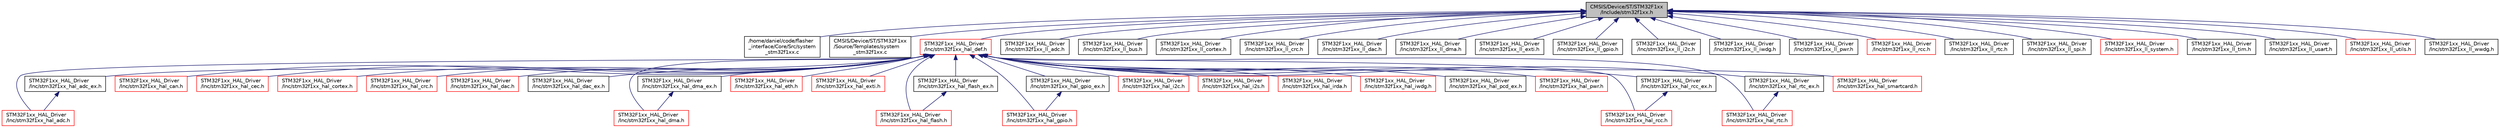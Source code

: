 digraph "CMSIS/Device/ST/STM32F1xx/Include/stm32f1xx.h"
{
 // LATEX_PDF_SIZE
  edge [fontname="Helvetica",fontsize="10",labelfontname="Helvetica",labelfontsize="10"];
  node [fontname="Helvetica",fontsize="10",shape=record];
  Node1 [label="CMSIS/Device/ST/STM32F1xx\l/Include/stm32f1xx.h",height=0.2,width=0.4,color="black", fillcolor="grey75", style="filled", fontcolor="black",tooltip="CMSIS STM32F1xx Device Peripheral Access Layer Header File."];
  Node1 -> Node2 [dir="back",color="midnightblue",fontsize="10",style="solid",fontname="Helvetica"];
  Node2 [label="/home/daniel/code/flasher\l_interface/Core/Src/system\l_stm32f1xx.c",height=0.2,width=0.4,color="black", fillcolor="white", style="filled",URL="$_core_2_src_2system__stm32f1xx_8c.html",tooltip="CMSIS Cortex-M3 Device Peripheral Access Layer System Source File."];
  Node1 -> Node3 [dir="back",color="midnightblue",fontsize="10",style="solid",fontname="Helvetica"];
  Node3 [label="CMSIS/Device/ST/STM32F1xx\l/Source/Templates/system\l_stm32f1xx.c",height=0.2,width=0.4,color="black", fillcolor="white", style="filled",URL="$_drivers_2_c_m_s_i_s_2_device_2_s_t_2_s_t_m32_f1xx_2_source_2_templates_2system__stm32f1xx_8c.html",tooltip="CMSIS Cortex-M3 Device Peripheral Access Layer System Source File."];
  Node1 -> Node4 [dir="back",color="midnightblue",fontsize="10",style="solid",fontname="Helvetica"];
  Node4 [label="STM32F1xx_HAL_Driver\l/Inc/stm32f1xx_hal_def.h",height=0.2,width=0.4,color="red", fillcolor="white", style="filled",URL="$stm32f1xx__hal__def_8h.html",tooltip="This file contains HAL common defines, enumeration, macros and structures definitions."];
  Node4 -> Node5 [dir="back",color="midnightblue",fontsize="10",style="solid",fontname="Helvetica"];
  Node5 [label="STM32F1xx_HAL_Driver\l/Inc/stm32f1xx_hal_adc.h",height=0.2,width=0.4,color="red", fillcolor="white", style="filled",URL="$stm32f1xx__hal__adc_8h.html",tooltip="Header file containing functions prototypes of ADC HAL library."];
  Node4 -> Node80 [dir="back",color="midnightblue",fontsize="10",style="solid",fontname="Helvetica"];
  Node80 [label="STM32F1xx_HAL_Driver\l/Inc/stm32f1xx_hal_adc_ex.h",height=0.2,width=0.4,color="black", fillcolor="white", style="filled",URL="$stm32f1xx__hal__adc__ex_8h.html",tooltip="Header file of ADC HAL extension module."];
  Node80 -> Node5 [dir="back",color="midnightblue",fontsize="10",style="solid",fontname="Helvetica"];
  Node4 -> Node81 [dir="back",color="midnightblue",fontsize="10",style="solid",fontname="Helvetica"];
  Node81 [label="STM32F1xx_HAL_Driver\l/Inc/stm32f1xx_hal_can.h",height=0.2,width=0.4,color="red", fillcolor="white", style="filled",URL="$stm32f1xx__hal__can_8h.html",tooltip="Header file of CAN HAL module."];
  Node4 -> Node82 [dir="back",color="midnightblue",fontsize="10",style="solid",fontname="Helvetica"];
  Node82 [label="STM32F1xx_HAL_Driver\l/Inc/stm32f1xx_hal_cec.h",height=0.2,width=0.4,color="red", fillcolor="white", style="filled",URL="$stm32f1xx__hal__cec_8h.html",tooltip="Header file of CEC HAL module."];
  Node4 -> Node83 [dir="back",color="midnightblue",fontsize="10",style="solid",fontname="Helvetica"];
  Node83 [label="STM32F1xx_HAL_Driver\l/Inc/stm32f1xx_hal_cortex.h",height=0.2,width=0.4,color="red", fillcolor="white", style="filled",URL="$stm32f1xx__hal__cortex_8h.html",tooltip="Header file of CORTEX HAL module."];
  Node4 -> Node84 [dir="back",color="midnightblue",fontsize="10",style="solid",fontname="Helvetica"];
  Node84 [label="STM32F1xx_HAL_Driver\l/Inc/stm32f1xx_hal_crc.h",height=0.2,width=0.4,color="red", fillcolor="white", style="filled",URL="$stm32f1xx__hal__crc_8h.html",tooltip="Header file of CRC HAL module."];
  Node4 -> Node85 [dir="back",color="midnightblue",fontsize="10",style="solid",fontname="Helvetica"];
  Node85 [label="STM32F1xx_HAL_Driver\l/Inc/stm32f1xx_hal_dac.h",height=0.2,width=0.4,color="red", fillcolor="white", style="filled",URL="$stm32f1xx__hal__dac_8h.html",tooltip="Header file of DAC HAL module."];
  Node4 -> Node86 [dir="back",color="midnightblue",fontsize="10",style="solid",fontname="Helvetica"];
  Node86 [label="STM32F1xx_HAL_Driver\l/Inc/stm32f1xx_hal_dac_ex.h",height=0.2,width=0.4,color="black", fillcolor="white", style="filled",URL="$stm32f1xx__hal__dac__ex_8h.html",tooltip="Header file of DAC HAL Extended module."];
  Node4 -> Node87 [dir="back",color="midnightblue",fontsize="10",style="solid",fontname="Helvetica"];
  Node87 [label="STM32F1xx_HAL_Driver\l/Inc/stm32f1xx_hal_dma.h",height=0.2,width=0.4,color="red", fillcolor="white", style="filled",URL="$stm32f1xx__hal__dma_8h.html",tooltip="Header file of DMA HAL module."];
  Node4 -> Node88 [dir="back",color="midnightblue",fontsize="10",style="solid",fontname="Helvetica"];
  Node88 [label="STM32F1xx_HAL_Driver\l/Inc/stm32f1xx_hal_dma_ex.h",height=0.2,width=0.4,color="black", fillcolor="white", style="filled",URL="$stm32f1xx__hal__dma__ex_8h.html",tooltip="Header file of DMA HAL extension module."];
  Node88 -> Node87 [dir="back",color="midnightblue",fontsize="10",style="solid",fontname="Helvetica"];
  Node4 -> Node89 [dir="back",color="midnightblue",fontsize="10",style="solid",fontname="Helvetica"];
  Node89 [label="STM32F1xx_HAL_Driver\l/Inc/stm32f1xx_hal_eth.h",height=0.2,width=0.4,color="red", fillcolor="white", style="filled",URL="$stm32f1xx__hal__eth_8h.html",tooltip="Header file of ETH HAL module."];
  Node4 -> Node90 [dir="back",color="midnightblue",fontsize="10",style="solid",fontname="Helvetica"];
  Node90 [label="STM32F1xx_HAL_Driver\l/Inc/stm32f1xx_hal_exti.h",height=0.2,width=0.4,color="red", fillcolor="white", style="filled",URL="$stm32f1xx__hal__exti_8h.html",tooltip="Header file of EXTI HAL module."];
  Node4 -> Node91 [dir="back",color="midnightblue",fontsize="10",style="solid",fontname="Helvetica"];
  Node91 [label="STM32F1xx_HAL_Driver\l/Inc/stm32f1xx_hal_flash.h",height=0.2,width=0.4,color="red", fillcolor="white", style="filled",URL="$stm32f1xx__hal__flash_8h.html",tooltip="Header file of Flash HAL module."];
  Node4 -> Node92 [dir="back",color="midnightblue",fontsize="10",style="solid",fontname="Helvetica"];
  Node92 [label="STM32F1xx_HAL_Driver\l/Inc/stm32f1xx_hal_flash_ex.h",height=0.2,width=0.4,color="black", fillcolor="white", style="filled",URL="$stm32f1xx__hal__flash__ex_8h.html",tooltip="Header file of Flash HAL Extended module."];
  Node92 -> Node91 [dir="back",color="midnightblue",fontsize="10",style="solid",fontname="Helvetica"];
  Node4 -> Node93 [dir="back",color="midnightblue",fontsize="10",style="solid",fontname="Helvetica"];
  Node93 [label="STM32F1xx_HAL_Driver\l/Inc/stm32f1xx_hal_gpio.h",height=0.2,width=0.4,color="red", fillcolor="white", style="filled",URL="$stm32f1xx__hal__gpio_8h.html",tooltip="Header file of GPIO HAL module."];
  Node4 -> Node94 [dir="back",color="midnightblue",fontsize="10",style="solid",fontname="Helvetica"];
  Node94 [label="STM32F1xx_HAL_Driver\l/Inc/stm32f1xx_hal_gpio_ex.h",height=0.2,width=0.4,color="black", fillcolor="white", style="filled",URL="$stm32f1xx__hal__gpio__ex_8h.html",tooltip="Header file of GPIO HAL Extension module."];
  Node94 -> Node93 [dir="back",color="midnightblue",fontsize="10",style="solid",fontname="Helvetica"];
  Node4 -> Node95 [dir="back",color="midnightblue",fontsize="10",style="solid",fontname="Helvetica"];
  Node95 [label="STM32F1xx_HAL_Driver\l/Inc/stm32f1xx_hal_i2c.h",height=0.2,width=0.4,color="red", fillcolor="white", style="filled",URL="$stm32f1xx__hal__i2c_8h.html",tooltip="Header file of I2C HAL module."];
  Node4 -> Node96 [dir="back",color="midnightblue",fontsize="10",style="solid",fontname="Helvetica"];
  Node96 [label="STM32F1xx_HAL_Driver\l/Inc/stm32f1xx_hal_i2s.h",height=0.2,width=0.4,color="red", fillcolor="white", style="filled",URL="$stm32f1xx__hal__i2s_8h.html",tooltip="Header file of I2S HAL module."];
  Node4 -> Node97 [dir="back",color="midnightblue",fontsize="10",style="solid",fontname="Helvetica"];
  Node97 [label="STM32F1xx_HAL_Driver\l/Inc/stm32f1xx_hal_irda.h",height=0.2,width=0.4,color="red", fillcolor="white", style="filled",URL="$stm32f1xx__hal__irda_8h.html",tooltip="Header file of IRDA HAL module."];
  Node4 -> Node98 [dir="back",color="midnightblue",fontsize="10",style="solid",fontname="Helvetica"];
  Node98 [label="STM32F1xx_HAL_Driver\l/Inc/stm32f1xx_hal_iwdg.h",height=0.2,width=0.4,color="red", fillcolor="white", style="filled",URL="$stm32f1xx__hal__iwdg_8h.html",tooltip="Header file of IWDG HAL module."];
  Node4 -> Node99 [dir="back",color="midnightblue",fontsize="10",style="solid",fontname="Helvetica"];
  Node99 [label="STM32F1xx_HAL_Driver\l/Inc/stm32f1xx_hal_pcd_ex.h",height=0.2,width=0.4,color="black", fillcolor="white", style="filled",URL="$stm32f1xx__hal__pcd__ex_8h.html",tooltip="Header file of PCD HAL Extension module."];
  Node4 -> Node100 [dir="back",color="midnightblue",fontsize="10",style="solid",fontname="Helvetica"];
  Node100 [label="STM32F1xx_HAL_Driver\l/Inc/stm32f1xx_hal_pwr.h",height=0.2,width=0.4,color="red", fillcolor="white", style="filled",URL="$stm32f1xx__hal__pwr_8h.html",tooltip="Header file of PWR HAL module."];
  Node4 -> Node101 [dir="back",color="midnightblue",fontsize="10",style="solid",fontname="Helvetica"];
  Node101 [label="STM32F1xx_HAL_Driver\l/Inc/stm32f1xx_hal_rcc.h",height=0.2,width=0.4,color="red", fillcolor="white", style="filled",URL="$stm32f1xx__hal__rcc_8h.html",tooltip="Header file of RCC HAL module."];
  Node4 -> Node102 [dir="back",color="midnightblue",fontsize="10",style="solid",fontname="Helvetica"];
  Node102 [label="STM32F1xx_HAL_Driver\l/Inc/stm32f1xx_hal_rcc_ex.h",height=0.2,width=0.4,color="black", fillcolor="white", style="filled",URL="$stm32f1xx__hal__rcc__ex_8h.html",tooltip="Header file of RCC HAL Extension module."];
  Node102 -> Node101 [dir="back",color="midnightblue",fontsize="10",style="solid",fontname="Helvetica"];
  Node4 -> Node103 [dir="back",color="midnightblue",fontsize="10",style="solid",fontname="Helvetica"];
  Node103 [label="STM32F1xx_HAL_Driver\l/Inc/stm32f1xx_hal_rtc.h",height=0.2,width=0.4,color="red", fillcolor="white", style="filled",URL="$stm32f1xx__hal__rtc_8h.html",tooltip="Header file of RTC HAL module."];
  Node4 -> Node104 [dir="back",color="midnightblue",fontsize="10",style="solid",fontname="Helvetica"];
  Node104 [label="STM32F1xx_HAL_Driver\l/Inc/stm32f1xx_hal_rtc_ex.h",height=0.2,width=0.4,color="black", fillcolor="white", style="filled",URL="$stm32f1xx__hal__rtc__ex_8h.html",tooltip="Header file of RTC HAL Extension module."];
  Node104 -> Node103 [dir="back",color="midnightblue",fontsize="10",style="solid",fontname="Helvetica"];
  Node4 -> Node105 [dir="back",color="midnightblue",fontsize="10",style="solid",fontname="Helvetica"];
  Node105 [label="STM32F1xx_HAL_Driver\l/Inc/stm32f1xx_hal_smartcard.h",height=0.2,width=0.4,color="red", fillcolor="white", style="filled",URL="$stm32f1xx__hal__smartcard_8h.html",tooltip="Header file of SMARTCARD HAL module."];
  Node1 -> Node116 [dir="back",color="midnightblue",fontsize="10",style="solid",fontname="Helvetica"];
  Node116 [label="STM32F1xx_HAL_Driver\l/Inc/stm32f1xx_ll_adc.h",height=0.2,width=0.4,color="black", fillcolor="white", style="filled",URL="$stm32f1xx__ll__adc_8h.html",tooltip="Header file of ADC LL module."];
  Node1 -> Node117 [dir="back",color="midnightblue",fontsize="10",style="solid",fontname="Helvetica"];
  Node117 [label="STM32F1xx_HAL_Driver\l/Inc/stm32f1xx_ll_bus.h",height=0.2,width=0.4,color="black", fillcolor="white", style="filled",URL="$stm32f1xx__ll__bus_8h.html",tooltip="Header file of BUS LL module."];
  Node1 -> Node118 [dir="back",color="midnightblue",fontsize="10",style="solid",fontname="Helvetica"];
  Node118 [label="STM32F1xx_HAL_Driver\l/Inc/stm32f1xx_ll_cortex.h",height=0.2,width=0.4,color="black", fillcolor="white", style="filled",URL="$stm32f1xx__ll__cortex_8h.html",tooltip="Header file of CORTEX LL module."];
  Node1 -> Node119 [dir="back",color="midnightblue",fontsize="10",style="solid",fontname="Helvetica"];
  Node119 [label="STM32F1xx_HAL_Driver\l/Inc/stm32f1xx_ll_crc.h",height=0.2,width=0.4,color="black", fillcolor="white", style="filled",URL="$stm32f1xx__ll__crc_8h.html",tooltip="Header file of CRC LL module."];
  Node1 -> Node120 [dir="back",color="midnightblue",fontsize="10",style="solid",fontname="Helvetica"];
  Node120 [label="STM32F1xx_HAL_Driver\l/Inc/stm32f1xx_ll_dac.h",height=0.2,width=0.4,color="black", fillcolor="white", style="filled",URL="$stm32f1xx__ll__dac_8h.html",tooltip="Header file of DAC LL module."];
  Node1 -> Node121 [dir="back",color="midnightblue",fontsize="10",style="solid",fontname="Helvetica"];
  Node121 [label="STM32F1xx_HAL_Driver\l/Inc/stm32f1xx_ll_dma.h",height=0.2,width=0.4,color="black", fillcolor="white", style="filled",URL="$stm32f1xx__ll__dma_8h.html",tooltip="Header file of DMA LL module."];
  Node1 -> Node122 [dir="back",color="midnightblue",fontsize="10",style="solid",fontname="Helvetica"];
  Node122 [label="STM32F1xx_HAL_Driver\l/Inc/stm32f1xx_ll_exti.h",height=0.2,width=0.4,color="black", fillcolor="white", style="filled",URL="$stm32f1xx__ll__exti_8h.html",tooltip="Header file of EXTI LL module."];
  Node1 -> Node123 [dir="back",color="midnightblue",fontsize="10",style="solid",fontname="Helvetica"];
  Node123 [label="STM32F1xx_HAL_Driver\l/Inc/stm32f1xx_ll_gpio.h",height=0.2,width=0.4,color="black", fillcolor="white", style="filled",URL="$stm32f1xx__ll__gpio_8h.html",tooltip="Header file of GPIO LL module."];
  Node1 -> Node124 [dir="back",color="midnightblue",fontsize="10",style="solid",fontname="Helvetica"];
  Node124 [label="STM32F1xx_HAL_Driver\l/Inc/stm32f1xx_ll_i2c.h",height=0.2,width=0.4,color="black", fillcolor="white", style="filled",URL="$stm32f1xx__ll__i2c_8h.html",tooltip="Header file of I2C LL module."];
  Node1 -> Node125 [dir="back",color="midnightblue",fontsize="10",style="solid",fontname="Helvetica"];
  Node125 [label="STM32F1xx_HAL_Driver\l/Inc/stm32f1xx_ll_iwdg.h",height=0.2,width=0.4,color="black", fillcolor="white", style="filled",URL="$stm32f1xx__ll__iwdg_8h.html",tooltip="Header file of IWDG LL module."];
  Node1 -> Node126 [dir="back",color="midnightblue",fontsize="10",style="solid",fontname="Helvetica"];
  Node126 [label="STM32F1xx_HAL_Driver\l/Inc/stm32f1xx_ll_pwr.h",height=0.2,width=0.4,color="black", fillcolor="white", style="filled",URL="$stm32f1xx__ll__pwr_8h.html",tooltip="Header file of PWR LL module."];
  Node1 -> Node127 [dir="back",color="midnightblue",fontsize="10",style="solid",fontname="Helvetica"];
  Node127 [label="STM32F1xx_HAL_Driver\l/Inc/stm32f1xx_ll_rcc.h",height=0.2,width=0.4,color="red", fillcolor="white", style="filled",URL="$stm32f1xx__ll__rcc_8h.html",tooltip="Header file of RCC LL module."];
  Node1 -> Node129 [dir="back",color="midnightblue",fontsize="10",style="solid",fontname="Helvetica"];
  Node129 [label="STM32F1xx_HAL_Driver\l/Inc/stm32f1xx_ll_rtc.h",height=0.2,width=0.4,color="black", fillcolor="white", style="filled",URL="$stm32f1xx__ll__rtc_8h.html",tooltip="Header file of RTC LL module."];
  Node1 -> Node130 [dir="back",color="midnightblue",fontsize="10",style="solid",fontname="Helvetica"];
  Node130 [label="STM32F1xx_HAL_Driver\l/Inc/stm32f1xx_ll_spi.h",height=0.2,width=0.4,color="black", fillcolor="white", style="filled",URL="$stm32f1xx__ll__spi_8h.html",tooltip="Header file of SPI LL module."];
  Node1 -> Node131 [dir="back",color="midnightblue",fontsize="10",style="solid",fontname="Helvetica"];
  Node131 [label="STM32F1xx_HAL_Driver\l/Inc/stm32f1xx_ll_system.h",height=0.2,width=0.4,color="red", fillcolor="white", style="filled",URL="$stm32f1xx__ll__system_8h.html",tooltip="Header file of SYSTEM LL module."];
  Node1 -> Node132 [dir="back",color="midnightblue",fontsize="10",style="solid",fontname="Helvetica"];
  Node132 [label="STM32F1xx_HAL_Driver\l/Inc/stm32f1xx_ll_tim.h",height=0.2,width=0.4,color="black", fillcolor="white", style="filled",URL="$stm32f1xx__ll__tim_8h.html",tooltip="Header file of TIM LL module."];
  Node1 -> Node133 [dir="back",color="midnightblue",fontsize="10",style="solid",fontname="Helvetica"];
  Node133 [label="STM32F1xx_HAL_Driver\l/Inc/stm32f1xx_ll_usart.h",height=0.2,width=0.4,color="black", fillcolor="white", style="filled",URL="$stm32f1xx__ll__usart_8h.html",tooltip="Header file of USART LL module."];
  Node1 -> Node134 [dir="back",color="midnightblue",fontsize="10",style="solid",fontname="Helvetica"];
  Node134 [label="STM32F1xx_HAL_Driver\l/Inc/stm32f1xx_ll_utils.h",height=0.2,width=0.4,color="red", fillcolor="white", style="filled",URL="$stm32f1xx__ll__utils_8h.html",tooltip="Header file of UTILS LL module."];
  Node1 -> Node135 [dir="back",color="midnightblue",fontsize="10",style="solid",fontname="Helvetica"];
  Node135 [label="STM32F1xx_HAL_Driver\l/Inc/stm32f1xx_ll_wwdg.h",height=0.2,width=0.4,color="black", fillcolor="white", style="filled",URL="$stm32f1xx__ll__wwdg_8h.html",tooltip="Header file of WWDG LL module."];
}
